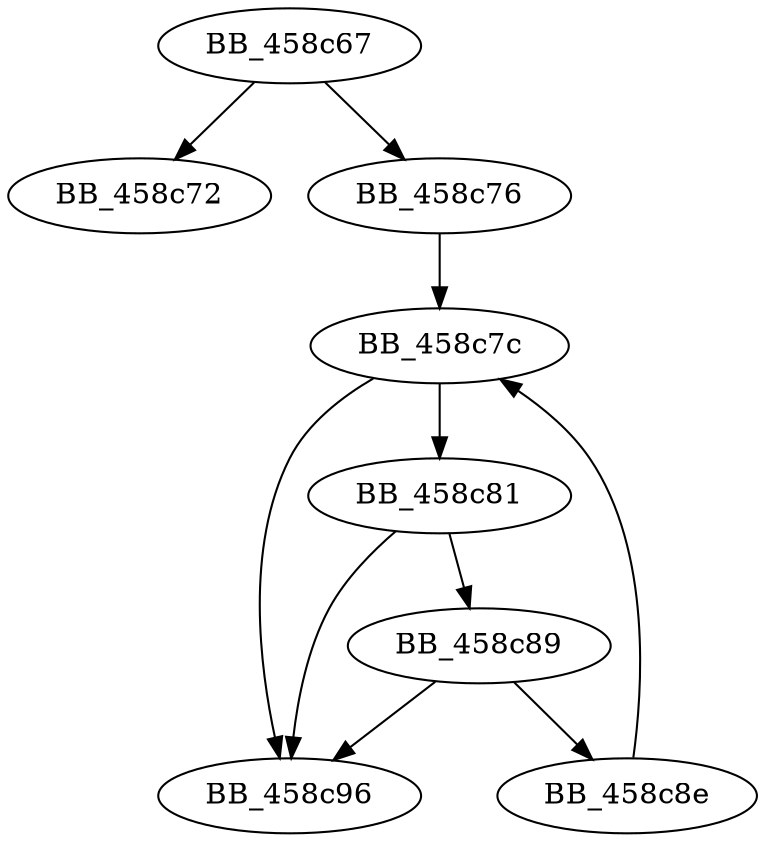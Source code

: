 DiGraph sub_458C67{
BB_458c67->BB_458c72
BB_458c67->BB_458c76
BB_458c76->BB_458c7c
BB_458c7c->BB_458c81
BB_458c7c->BB_458c96
BB_458c81->BB_458c89
BB_458c81->BB_458c96
BB_458c89->BB_458c8e
BB_458c89->BB_458c96
BB_458c8e->BB_458c7c
}
